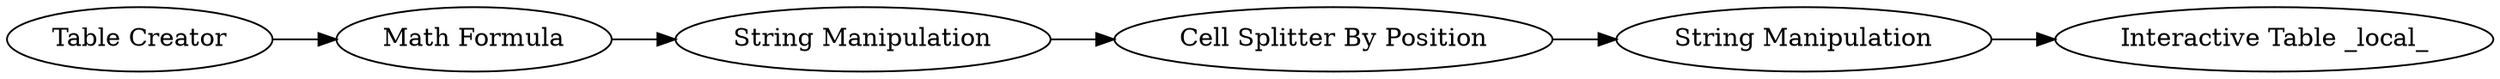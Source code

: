 digraph {
	1 [label="Table Creator"]
	3 [label="Math Formula"]
	4 [label="String Manipulation"]
	5 [label="Cell Splitter By Position"]
	6 [label="String Manipulation"]
	7 [label="Interactive Table _local_"]
	1 -> 3
	3 -> 4
	4 -> 5
	5 -> 6
	6 -> 7
	rankdir=LR
}

